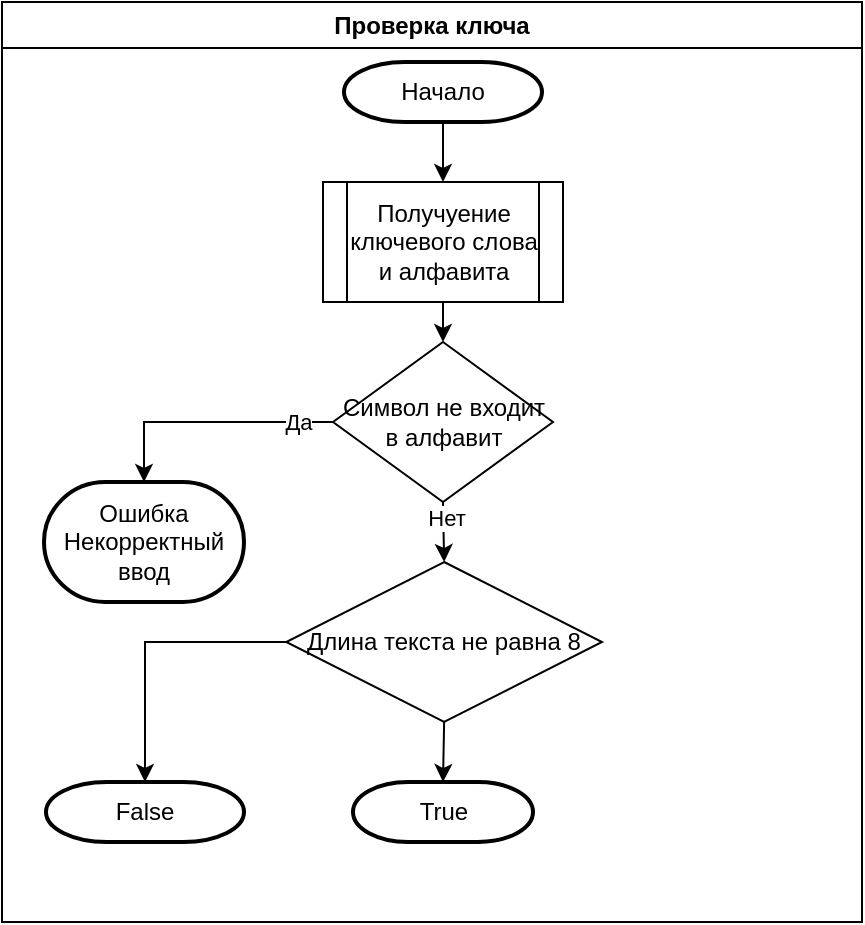 <mxfile version="24.4.0" type="device">
  <diagram name="Страница — 1" id="-rV2kJQ7eQGyMc1xFudD">
    <mxGraphModel dx="1687" dy="1005" grid="1" gridSize="10" guides="1" tooltips="1" connect="1" arrows="1" fold="1" page="1" pageScale="1" pageWidth="827" pageHeight="1169" math="0" shadow="0">
      <root>
        <mxCell id="0" />
        <mxCell id="1" parent="0" />
        <mxCell id="U7MXnnjYINnltX5LScJu-2" value="Проверка ключа" style="swimlane;whiteSpace=wrap;html=1;" vertex="1" parent="1">
          <mxGeometry x="199" y="10" width="430" height="460" as="geometry" />
        </mxCell>
        <mxCell id="U7MXnnjYINnltX5LScJu-6" style="edgeStyle=orthogonalEdgeStyle;rounded=0;orthogonalLoop=1;jettySize=auto;html=1;exitX=0.5;exitY=1;exitDx=0;exitDy=0;exitPerimeter=0;entryX=0.5;entryY=0;entryDx=0;entryDy=0;" edge="1" parent="U7MXnnjYINnltX5LScJu-2" source="U7MXnnjYINnltX5LScJu-3" target="U7MXnnjYINnltX5LScJu-5">
          <mxGeometry relative="1" as="geometry" />
        </mxCell>
        <mxCell id="U7MXnnjYINnltX5LScJu-3" value="Начало" style="strokeWidth=2;html=1;shape=mxgraph.flowchart.terminator;whiteSpace=wrap;" vertex="1" parent="U7MXnnjYINnltX5LScJu-2">
          <mxGeometry x="171" y="30" width="99" height="30" as="geometry" />
        </mxCell>
        <mxCell id="U7MXnnjYINnltX5LScJu-8" style="edgeStyle=orthogonalEdgeStyle;rounded=0;orthogonalLoop=1;jettySize=auto;html=1;exitX=0.5;exitY=1;exitDx=0;exitDy=0;entryX=0.5;entryY=0;entryDx=0;entryDy=0;" edge="1" parent="U7MXnnjYINnltX5LScJu-2" source="U7MXnnjYINnltX5LScJu-5" target="U7MXnnjYINnltX5LScJu-7">
          <mxGeometry relative="1" as="geometry" />
        </mxCell>
        <mxCell id="U7MXnnjYINnltX5LScJu-5" value="Получуение ключевого слова и алфавита" style="shape=process;whiteSpace=wrap;html=1;backgroundOutline=1;" vertex="1" parent="U7MXnnjYINnltX5LScJu-2">
          <mxGeometry x="160.5" y="90" width="120" height="60" as="geometry" />
        </mxCell>
        <mxCell id="U7MXnnjYINnltX5LScJu-14" style="edgeStyle=orthogonalEdgeStyle;rounded=0;orthogonalLoop=1;jettySize=auto;html=1;exitX=0.5;exitY=1;exitDx=0;exitDy=0;entryX=0.5;entryY=0;entryDx=0;entryDy=0;" edge="1" parent="U7MXnnjYINnltX5LScJu-2" source="U7MXnnjYINnltX5LScJu-7" target="U7MXnnjYINnltX5LScJu-13">
          <mxGeometry relative="1" as="geometry" />
        </mxCell>
        <mxCell id="U7MXnnjYINnltX5LScJu-15" value="Нет" style="edgeLabel;html=1;align=center;verticalAlign=middle;resizable=0;points=[];" vertex="1" connectable="0" parent="U7MXnnjYINnltX5LScJu-14">
          <mxGeometry x="-0.467" y="1" relative="1" as="geometry">
            <mxPoint as="offset" />
          </mxGeometry>
        </mxCell>
        <mxCell id="U7MXnnjYINnltX5LScJu-7" value=" Символ не входит в алфавит" style="rhombus;whiteSpace=wrap;html=1;" vertex="1" parent="U7MXnnjYINnltX5LScJu-2">
          <mxGeometry x="165.5" y="170" width="110" height="80" as="geometry" />
        </mxCell>
        <mxCell id="U7MXnnjYINnltX5LScJu-10" value="Ошибка Некорректный ввод" style="strokeWidth=2;html=1;shape=mxgraph.flowchart.terminator;whiteSpace=wrap;" vertex="1" parent="U7MXnnjYINnltX5LScJu-2">
          <mxGeometry x="21" y="240" width="100" height="60" as="geometry" />
        </mxCell>
        <mxCell id="U7MXnnjYINnltX5LScJu-11" style="edgeStyle=orthogonalEdgeStyle;rounded=0;orthogonalLoop=1;jettySize=auto;html=1;exitX=0;exitY=0.5;exitDx=0;exitDy=0;entryX=0.5;entryY=0;entryDx=0;entryDy=0;entryPerimeter=0;" edge="1" parent="U7MXnnjYINnltX5LScJu-2" source="U7MXnnjYINnltX5LScJu-7" target="U7MXnnjYINnltX5LScJu-10">
          <mxGeometry relative="1" as="geometry" />
        </mxCell>
        <mxCell id="U7MXnnjYINnltX5LScJu-12" value="Да" style="edgeLabel;html=1;align=center;verticalAlign=middle;resizable=0;points=[];" vertex="1" connectable="0" parent="U7MXnnjYINnltX5LScJu-11">
          <mxGeometry x="-0.719" relative="1" as="geometry">
            <mxPoint as="offset" />
          </mxGeometry>
        </mxCell>
        <mxCell id="U7MXnnjYINnltX5LScJu-13" value=" Длина текста не равна 8" style="rhombus;whiteSpace=wrap;html=1;" vertex="1" parent="U7MXnnjYINnltX5LScJu-2">
          <mxGeometry x="142.13" y="280" width="157.87" height="80" as="geometry" />
        </mxCell>
        <mxCell id="U7MXnnjYINnltX5LScJu-17" value="True" style="strokeWidth=2;html=1;shape=mxgraph.flowchart.terminator;whiteSpace=wrap;" vertex="1" parent="U7MXnnjYINnltX5LScJu-2">
          <mxGeometry x="175.5" y="390" width="90" height="30" as="geometry" />
        </mxCell>
        <mxCell id="U7MXnnjYINnltX5LScJu-18" value="False" style="strokeWidth=2;html=1;shape=mxgraph.flowchart.terminator;whiteSpace=wrap;" vertex="1" parent="U7MXnnjYINnltX5LScJu-2">
          <mxGeometry x="22" y="390" width="99" height="30" as="geometry" />
        </mxCell>
        <mxCell id="U7MXnnjYINnltX5LScJu-75" style="edgeStyle=orthogonalEdgeStyle;rounded=0;orthogonalLoop=1;jettySize=auto;html=1;exitX=0;exitY=0.5;exitDx=0;exitDy=0;entryX=0.5;entryY=0;entryDx=0;entryDy=0;entryPerimeter=0;" edge="1" parent="U7MXnnjYINnltX5LScJu-2" source="U7MXnnjYINnltX5LScJu-13" target="U7MXnnjYINnltX5LScJu-18">
          <mxGeometry relative="1" as="geometry" />
        </mxCell>
        <mxCell id="U7MXnnjYINnltX5LScJu-76" style="edgeStyle=orthogonalEdgeStyle;rounded=0;orthogonalLoop=1;jettySize=auto;html=1;exitX=0.5;exitY=1;exitDx=0;exitDy=0;entryX=0.5;entryY=0;entryDx=0;entryDy=0;entryPerimeter=0;" edge="1" parent="U7MXnnjYINnltX5LScJu-2" source="U7MXnnjYINnltX5LScJu-13" target="U7MXnnjYINnltX5LScJu-17">
          <mxGeometry relative="1" as="geometry" />
        </mxCell>
      </root>
    </mxGraphModel>
  </diagram>
</mxfile>
